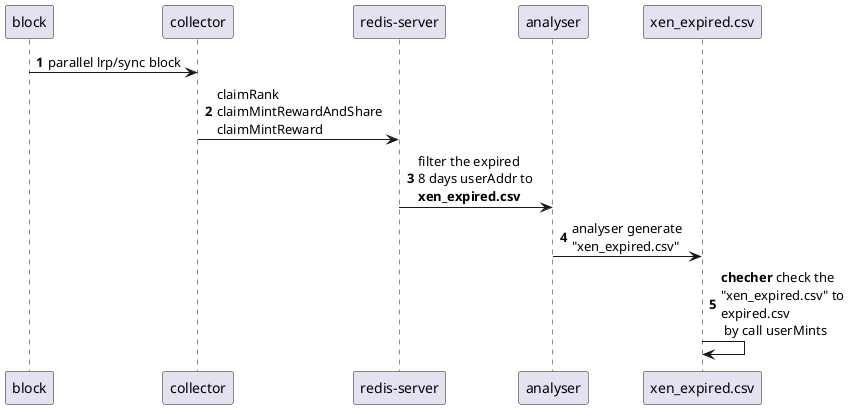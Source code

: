 @startuml
'https://plantuml.com/sequence-diagram

autonumber

block -> collector: parallel lrp/sync block
collector -> "redis-server": claimRank\nclaimMintRewardAndShare\nclaimMintReward
"redis-server" -> analyser: filter the expired \n8 days userAddr to \n**xen_expired.csv**
analyser->"xen_expired.csv": analyser generate \n"xen_expired.csv"
"xen_expired.csv" -> "xen_expired.csv": **checher** check the \n"xen_expired.csv" to \nexpired.csv\n by call userMints

@enduml